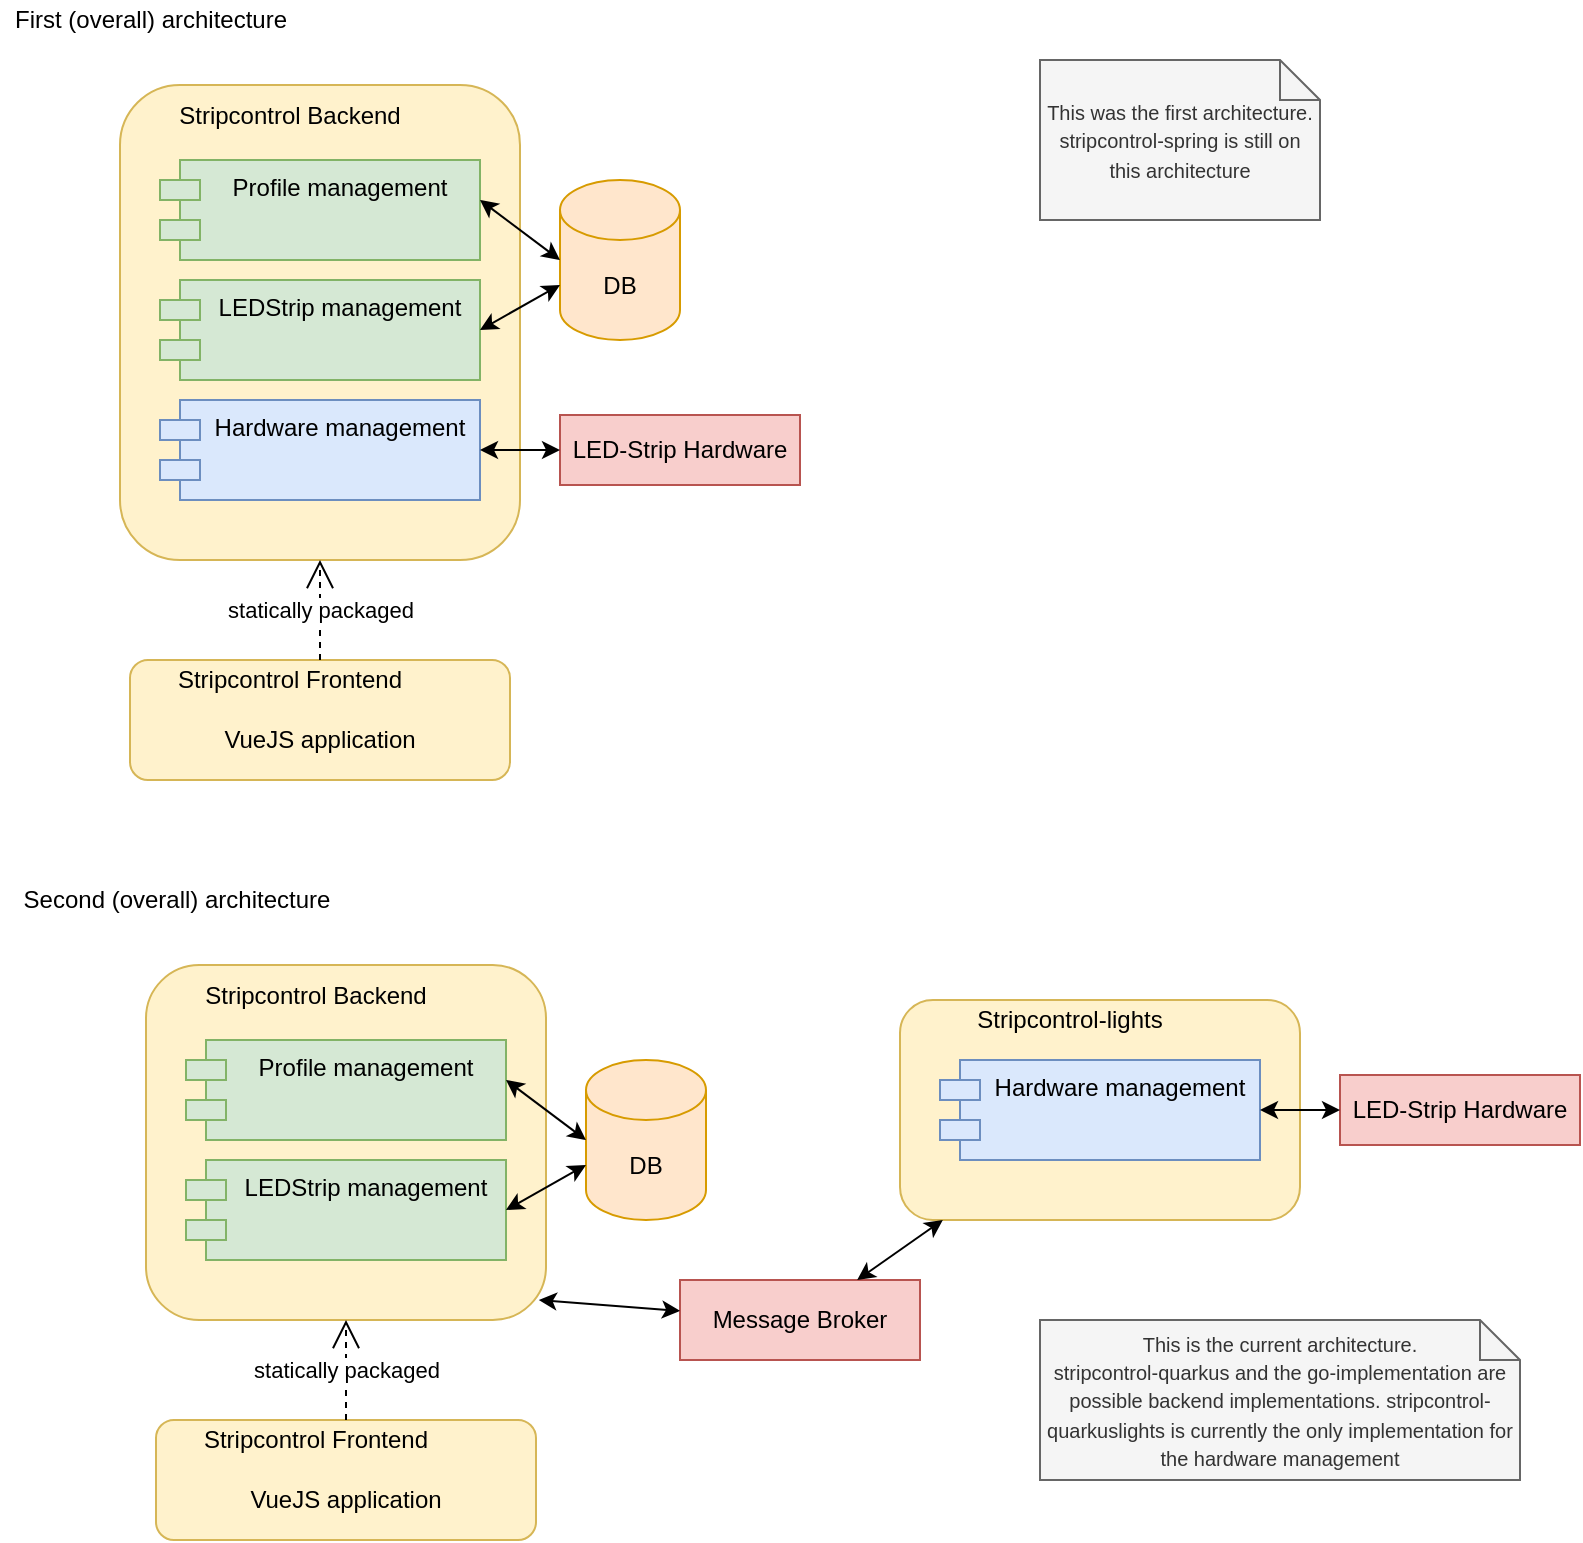 <mxfile version="14.1.8" type="device"><diagram id="JKg5jZb4bODLYShH2Pq1" name="Seite-1"><mxGraphModel dx="763" dy="692" grid="1" gridSize="10" guides="1" tooltips="1" connect="1" arrows="1" fold="1" page="1" pageScale="1" pageWidth="827" pageHeight="1169" math="0" shadow="0"><root><mxCell id="0"/><mxCell id="1" parent="0"/><mxCell id="a1roFA36d6YSg8n4yct8-37" value="" style="rounded=1;whiteSpace=wrap;html=1;fillColor=#fff2cc;strokeColor=#d6b656;" vertex="1" parent="1"><mxGeometry x="450" y="520" width="200" height="110" as="geometry"/></mxCell><mxCell id="a1roFA36d6YSg8n4yct8-10" value="" style="rounded=1;whiteSpace=wrap;html=1;fillColor=#fff2cc;strokeColor=#d6b656;" vertex="1" parent="1"><mxGeometry x="60" y="62.5" width="200" height="237.5" as="geometry"/></mxCell><mxCell id="a1roFA36d6YSg8n4yct8-1" value="First (overall) architecture" style="text;html=1;align=center;verticalAlign=middle;resizable=0;points=[];autosize=1;" vertex="1" parent="1"><mxGeometry y="20" width="150" height="20" as="geometry"/></mxCell><mxCell id="a1roFA36d6YSg8n4yct8-6" value="DB" style="shape=cylinder3;whiteSpace=wrap;html=1;boundedLbl=1;backgroundOutline=1;size=15;fillColor=#ffe6cc;strokeColor=#d79b00;" vertex="1" parent="1"><mxGeometry x="280" y="110" width="60" height="80" as="geometry"/></mxCell><mxCell id="a1roFA36d6YSg8n4yct8-7" value="Profile management" style="shape=module;align=left;spacingLeft=20;align=center;verticalAlign=top;fillColor=#d5e8d4;strokeColor=#82b366;" vertex="1" parent="1"><mxGeometry x="80" y="100" width="160" height="50" as="geometry"/></mxCell><mxCell id="a1roFA36d6YSg8n4yct8-8" value="LEDStrip management" style="shape=module;align=left;spacingLeft=20;align=center;verticalAlign=top;fillColor=#d5e8d4;strokeColor=#82b366;" vertex="1" parent="1"><mxGeometry x="80" y="160" width="160" height="50" as="geometry"/></mxCell><mxCell id="a1roFA36d6YSg8n4yct8-9" value="Hardware management" style="shape=module;align=left;spacingLeft=20;align=center;verticalAlign=top;fillColor=#dae8fc;strokeColor=#6c8ebf;" vertex="1" parent="1"><mxGeometry x="80" y="220" width="160" height="50" as="geometry"/></mxCell><mxCell id="a1roFA36d6YSg8n4yct8-11" value="Stripcontrol Backend" style="text;html=1;strokeColor=none;fillColor=none;align=center;verticalAlign=middle;whiteSpace=wrap;rounded=0;" vertex="1" parent="1"><mxGeometry x="80" y="65" width="130" height="25" as="geometry"/></mxCell><mxCell id="a1roFA36d6YSg8n4yct8-12" value="LED-Strip Hardware" style="rounded=0;whiteSpace=wrap;html=1;fillColor=#f8cecc;strokeColor=#b85450;" vertex="1" parent="1"><mxGeometry x="280" y="227.5" width="120" height="35" as="geometry"/></mxCell><mxCell id="a1roFA36d6YSg8n4yct8-13" value="" style="endArrow=classic;startArrow=classic;html=1;exitX=1;exitY=0.4;exitDx=0;exitDy=0;exitPerimeter=0;entryX=0;entryY=0.5;entryDx=0;entryDy=0;entryPerimeter=0;" edge="1" parent="1" source="a1roFA36d6YSg8n4yct8-7" target="a1roFA36d6YSg8n4yct8-6"><mxGeometry width="50" height="50" relative="1" as="geometry"><mxPoint x="280" y="280" as="sourcePoint"/><mxPoint x="330" y="230" as="targetPoint"/></mxGeometry></mxCell><mxCell id="a1roFA36d6YSg8n4yct8-14" value="" style="endArrow=classic;startArrow=classic;html=1;exitX=1;exitY=0.5;exitDx=0;exitDy=0;entryX=0;entryY=0;entryDx=0;entryDy=52.5;entryPerimeter=0;" edge="1" parent="1" source="a1roFA36d6YSg8n4yct8-8" target="a1roFA36d6YSg8n4yct8-6"><mxGeometry width="50" height="50" relative="1" as="geometry"><mxPoint x="280" y="280" as="sourcePoint"/><mxPoint x="330" y="230" as="targetPoint"/></mxGeometry></mxCell><mxCell id="a1roFA36d6YSg8n4yct8-15" value="" style="endArrow=classic;startArrow=classic;html=1;exitX=1;exitY=0.5;exitDx=0;exitDy=0;" edge="1" parent="1" source="a1roFA36d6YSg8n4yct8-9" target="a1roFA36d6YSg8n4yct8-12"><mxGeometry width="50" height="50" relative="1" as="geometry"><mxPoint x="290" y="280" as="sourcePoint"/><mxPoint x="340" y="230" as="targetPoint"/></mxGeometry></mxCell><mxCell id="a1roFA36d6YSg8n4yct8-16" value="" style="rounded=1;whiteSpace=wrap;html=1;fillColor=#fff2cc;strokeColor=#d6b656;" vertex="1" parent="1"><mxGeometry x="65" y="350" width="190" height="60" as="geometry"/></mxCell><mxCell id="a1roFA36d6YSg8n4yct8-17" value="Stripcontrol Frontend" style="text;html=1;strokeColor=none;fillColor=none;align=center;verticalAlign=middle;whiteSpace=wrap;rounded=0;" vertex="1" parent="1"><mxGeometry x="70" y="350" width="150" height="20" as="geometry"/></mxCell><mxCell id="a1roFA36d6YSg8n4yct8-18" value="VueJS application" style="text;html=1;strokeColor=none;fillColor=none;align=center;verticalAlign=middle;whiteSpace=wrap;rounded=0;" vertex="1" parent="1"><mxGeometry x="105" y="380" width="110" height="20" as="geometry"/></mxCell><mxCell id="a1roFA36d6YSg8n4yct8-19" value="statically packaged" style="endArrow=open;endSize=12;dashed=1;html=1;exitX=0.5;exitY=0;exitDx=0;exitDy=0;entryX=0.5;entryY=1;entryDx=0;entryDy=0;" edge="1" parent="1" source="a1roFA36d6YSg8n4yct8-16" target="a1roFA36d6YSg8n4yct8-10"><mxGeometry width="160" relative="1" as="geometry"><mxPoint x="230" y="300" as="sourcePoint"/><mxPoint x="390" y="300" as="targetPoint"/></mxGeometry></mxCell><mxCell id="a1roFA36d6YSg8n4yct8-20" value="" style="rounded=1;whiteSpace=wrap;html=1;fillColor=#fff2cc;strokeColor=#d6b656;" vertex="1" parent="1"><mxGeometry x="73" y="502.5" width="200" height="177.5" as="geometry"/></mxCell><mxCell id="a1roFA36d6YSg8n4yct8-21" value="Second (overall) architecture" style="text;html=1;align=center;verticalAlign=middle;resizable=0;points=[];autosize=1;" vertex="1" parent="1"><mxGeometry x="3" y="460" width="170" height="20" as="geometry"/></mxCell><mxCell id="a1roFA36d6YSg8n4yct8-22" value="DB" style="shape=cylinder3;whiteSpace=wrap;html=1;boundedLbl=1;backgroundOutline=1;size=15;fillColor=#ffe6cc;strokeColor=#d79b00;" vertex="1" parent="1"><mxGeometry x="293" y="550" width="60" height="80" as="geometry"/></mxCell><mxCell id="a1roFA36d6YSg8n4yct8-23" value="Profile management" style="shape=module;align=left;spacingLeft=20;align=center;verticalAlign=top;fillColor=#d5e8d4;strokeColor=#82b366;" vertex="1" parent="1"><mxGeometry x="93" y="540" width="160" height="50" as="geometry"/></mxCell><mxCell id="a1roFA36d6YSg8n4yct8-24" value="LEDStrip management" style="shape=module;align=left;spacingLeft=20;align=center;verticalAlign=top;fillColor=#d5e8d4;strokeColor=#82b366;" vertex="1" parent="1"><mxGeometry x="93" y="600" width="160" height="50" as="geometry"/></mxCell><mxCell id="a1roFA36d6YSg8n4yct8-25" value="Hardware management" style="shape=module;align=left;spacingLeft=20;align=center;verticalAlign=top;fillColor=#dae8fc;strokeColor=#6c8ebf;" vertex="1" parent="1"><mxGeometry x="470" y="550" width="160" height="50" as="geometry"/></mxCell><mxCell id="a1roFA36d6YSg8n4yct8-26" value="Stripcontrol Backend" style="text;html=1;strokeColor=none;fillColor=none;align=center;verticalAlign=middle;whiteSpace=wrap;rounded=0;" vertex="1" parent="1"><mxGeometry x="93" y="505" width="130" height="25" as="geometry"/></mxCell><mxCell id="a1roFA36d6YSg8n4yct8-27" value="LED-Strip Hardware" style="rounded=0;whiteSpace=wrap;html=1;fillColor=#f8cecc;strokeColor=#b85450;" vertex="1" parent="1"><mxGeometry x="670" y="557.5" width="120" height="35" as="geometry"/></mxCell><mxCell id="a1roFA36d6YSg8n4yct8-28" value="" style="endArrow=classic;startArrow=classic;html=1;exitX=1;exitY=0.4;exitDx=0;exitDy=0;exitPerimeter=0;entryX=0;entryY=0.5;entryDx=0;entryDy=0;entryPerimeter=0;" edge="1" parent="1" source="a1roFA36d6YSg8n4yct8-23" target="a1roFA36d6YSg8n4yct8-22"><mxGeometry width="50" height="50" relative="1" as="geometry"><mxPoint x="293" y="720" as="sourcePoint"/><mxPoint x="343" y="670" as="targetPoint"/></mxGeometry></mxCell><mxCell id="a1roFA36d6YSg8n4yct8-29" value="" style="endArrow=classic;startArrow=classic;html=1;exitX=1;exitY=0.5;exitDx=0;exitDy=0;entryX=0;entryY=0;entryDx=0;entryDy=52.5;entryPerimeter=0;" edge="1" parent="1" source="a1roFA36d6YSg8n4yct8-24" target="a1roFA36d6YSg8n4yct8-22"><mxGeometry width="50" height="50" relative="1" as="geometry"><mxPoint x="293" y="720" as="sourcePoint"/><mxPoint x="343" y="670" as="targetPoint"/></mxGeometry></mxCell><mxCell id="a1roFA36d6YSg8n4yct8-30" value="" style="endArrow=classic;startArrow=classic;html=1;exitX=1;exitY=0.5;exitDx=0;exitDy=0;" edge="1" parent="1" source="a1roFA36d6YSg8n4yct8-25" target="a1roFA36d6YSg8n4yct8-27"><mxGeometry width="50" height="50" relative="1" as="geometry"><mxPoint x="680" y="610" as="sourcePoint"/><mxPoint x="730" y="560" as="targetPoint"/></mxGeometry></mxCell><mxCell id="a1roFA36d6YSg8n4yct8-31" value="" style="rounded=1;whiteSpace=wrap;html=1;fillColor=#fff2cc;strokeColor=#d6b656;" vertex="1" parent="1"><mxGeometry x="78" y="730" width="190" height="60" as="geometry"/></mxCell><mxCell id="a1roFA36d6YSg8n4yct8-32" value="Stripcontrol Frontend" style="text;html=1;strokeColor=none;fillColor=none;align=center;verticalAlign=middle;whiteSpace=wrap;rounded=0;" vertex="1" parent="1"><mxGeometry x="83" y="730" width="150" height="20" as="geometry"/></mxCell><mxCell id="a1roFA36d6YSg8n4yct8-33" value="VueJS application" style="text;html=1;strokeColor=none;fillColor=none;align=center;verticalAlign=middle;whiteSpace=wrap;rounded=0;" vertex="1" parent="1"><mxGeometry x="118" y="760" width="110" height="20" as="geometry"/></mxCell><mxCell id="a1roFA36d6YSg8n4yct8-34" value="statically packaged" style="endArrow=open;endSize=12;dashed=1;html=1;exitX=0.5;exitY=0;exitDx=0;exitDy=0;entryX=0.5;entryY=1;entryDx=0;entryDy=0;" edge="1" parent="1" source="a1roFA36d6YSg8n4yct8-31" target="a1roFA36d6YSg8n4yct8-20"><mxGeometry width="160" relative="1" as="geometry"><mxPoint x="243" y="740" as="sourcePoint"/><mxPoint x="403" y="740" as="targetPoint"/></mxGeometry></mxCell><mxCell id="a1roFA36d6YSg8n4yct8-36" value="&lt;font style=&quot;font-size: 10px&quot;&gt;This was the first architecture. stripcontrol-spring is still on this architecture&lt;/font&gt;" style="shape=note;size=20;whiteSpace=wrap;html=1;fillColor=#f5f5f5;strokeColor=#666666;fontColor=#333333;" vertex="1" parent="1"><mxGeometry x="520" y="50" width="140" height="80" as="geometry"/></mxCell><mxCell id="a1roFA36d6YSg8n4yct8-38" value="Stripcontrol-lights" style="text;html=1;strokeColor=none;fillColor=none;align=center;verticalAlign=middle;whiteSpace=wrap;rounded=0;" vertex="1" parent="1"><mxGeometry x="480" y="520" width="110" height="20" as="geometry"/></mxCell><mxCell id="a1roFA36d6YSg8n4yct8-39" value="Message Broker" style="rounded=0;whiteSpace=wrap;html=1;fillColor=#f8cecc;strokeColor=#b85450;" vertex="1" parent="1"><mxGeometry x="340" y="660" width="120" height="40" as="geometry"/></mxCell><mxCell id="a1roFA36d6YSg8n4yct8-40" value="" style="endArrow=classic;startArrow=classic;html=1;exitX=0.982;exitY=0.944;exitDx=0;exitDy=0;exitPerimeter=0;" edge="1" parent="1" source="a1roFA36d6YSg8n4yct8-20" target="a1roFA36d6YSg8n4yct8-39"><mxGeometry width="50" height="50" relative="1" as="geometry"><mxPoint x="400" y="730" as="sourcePoint"/><mxPoint x="450" y="680" as="targetPoint"/></mxGeometry></mxCell><mxCell id="a1roFA36d6YSg8n4yct8-41" value="" style="endArrow=classic;startArrow=classic;html=1;" edge="1" parent="1" source="a1roFA36d6YSg8n4yct8-39" target="a1roFA36d6YSg8n4yct8-37"><mxGeometry width="50" height="50" relative="1" as="geometry"><mxPoint x="400" y="730" as="sourcePoint"/><mxPoint x="450" y="680" as="targetPoint"/></mxGeometry></mxCell><mxCell id="a1roFA36d6YSg8n4yct8-42" value="&lt;font style=&quot;font-size: 10px&quot;&gt;This is the current architecture. &lt;br&gt;stripcontrol-quarkus and the go-implementation are possible backend implementations. stripcontrol-quarkuslights is currently the only implementation for the hardware management&lt;/font&gt;" style="shape=note;size=20;whiteSpace=wrap;html=1;fillColor=#f5f5f5;strokeColor=#666666;fontColor=#333333;" vertex="1" parent="1"><mxGeometry x="520" y="680" width="240" height="80" as="geometry"/></mxCell></root></mxGraphModel></diagram></mxfile>